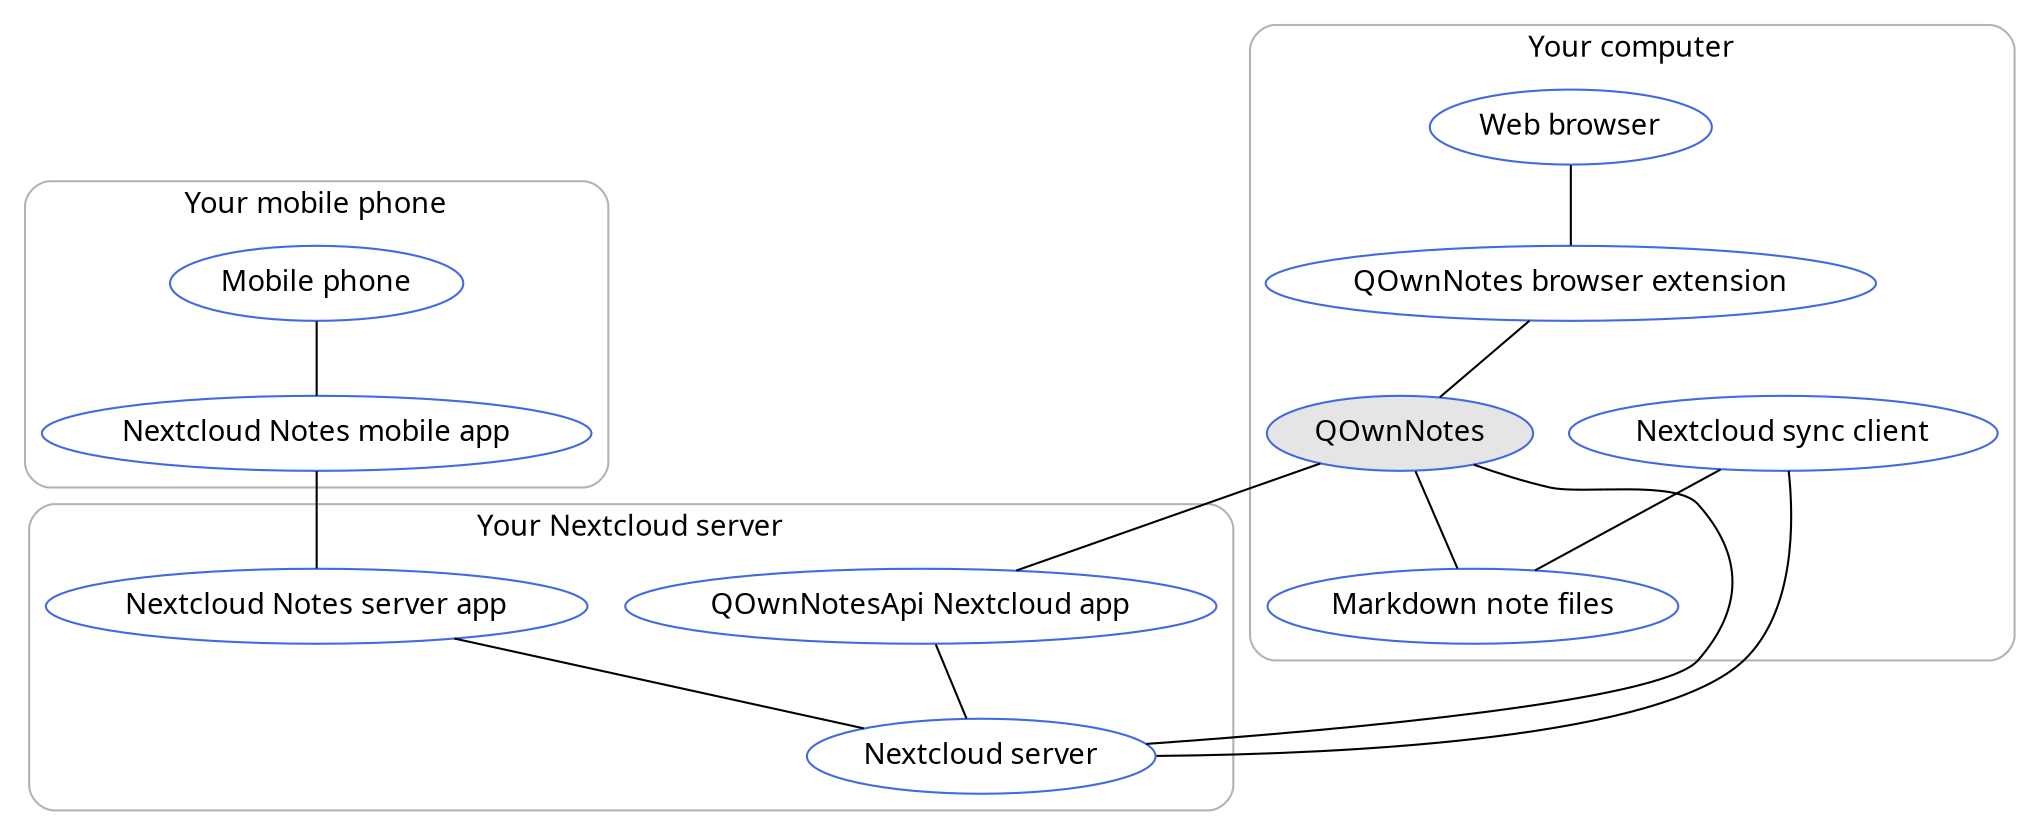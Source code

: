 graph main {
    layout=dot
    node [fontname="sans-serif",color="royalblue"]
    graph [fontname="sans-serif",style="rounded",color="gray70"]

    subgraph cluster1 {
        label = "Your computer"
        "QOwnNotes" [style="filled",fillcolor="gray90"]
        "Markdown note files"
        "Nextcloud sync client"
        "QOwnNotes browser extension"
        "Web browser"
    }

    subgraph cluster2 {
        label = "Your Nextcloud server"
        "Nextcloud server"
        "QOwnNotesApi Nextcloud app"
        "Nextcloud Notes server app"
    }
    subgraph cluster3 {
        label = "Your mobile phone"
        "Nextcloud Notes mobile app"
        "Mobile phone"
    }
  
    "QOwnNotes" -- "Markdown note files"
    "QOwnNotes browser extension" -- "QOwnNotes"
    "Web browser" -- "QOwnNotes browser extension"
    "Nextcloud sync client" -- "Markdown note files"
    "Nextcloud sync client" -- "Nextcloud server"
    "QOwnNotesApi Nextcloud app" -- "Nextcloud server"
    "QOwnNotes" -- "QOwnNotesApi Nextcloud app"
    "QOwnNotes" -- "Nextcloud server"
    "Nextcloud Notes server app" -- "Nextcloud server"
    "Nextcloud Notes mobile app" -- "Nextcloud Notes server app"
    "Mobile phone" -- "Nextcloud Notes mobile app"
}
